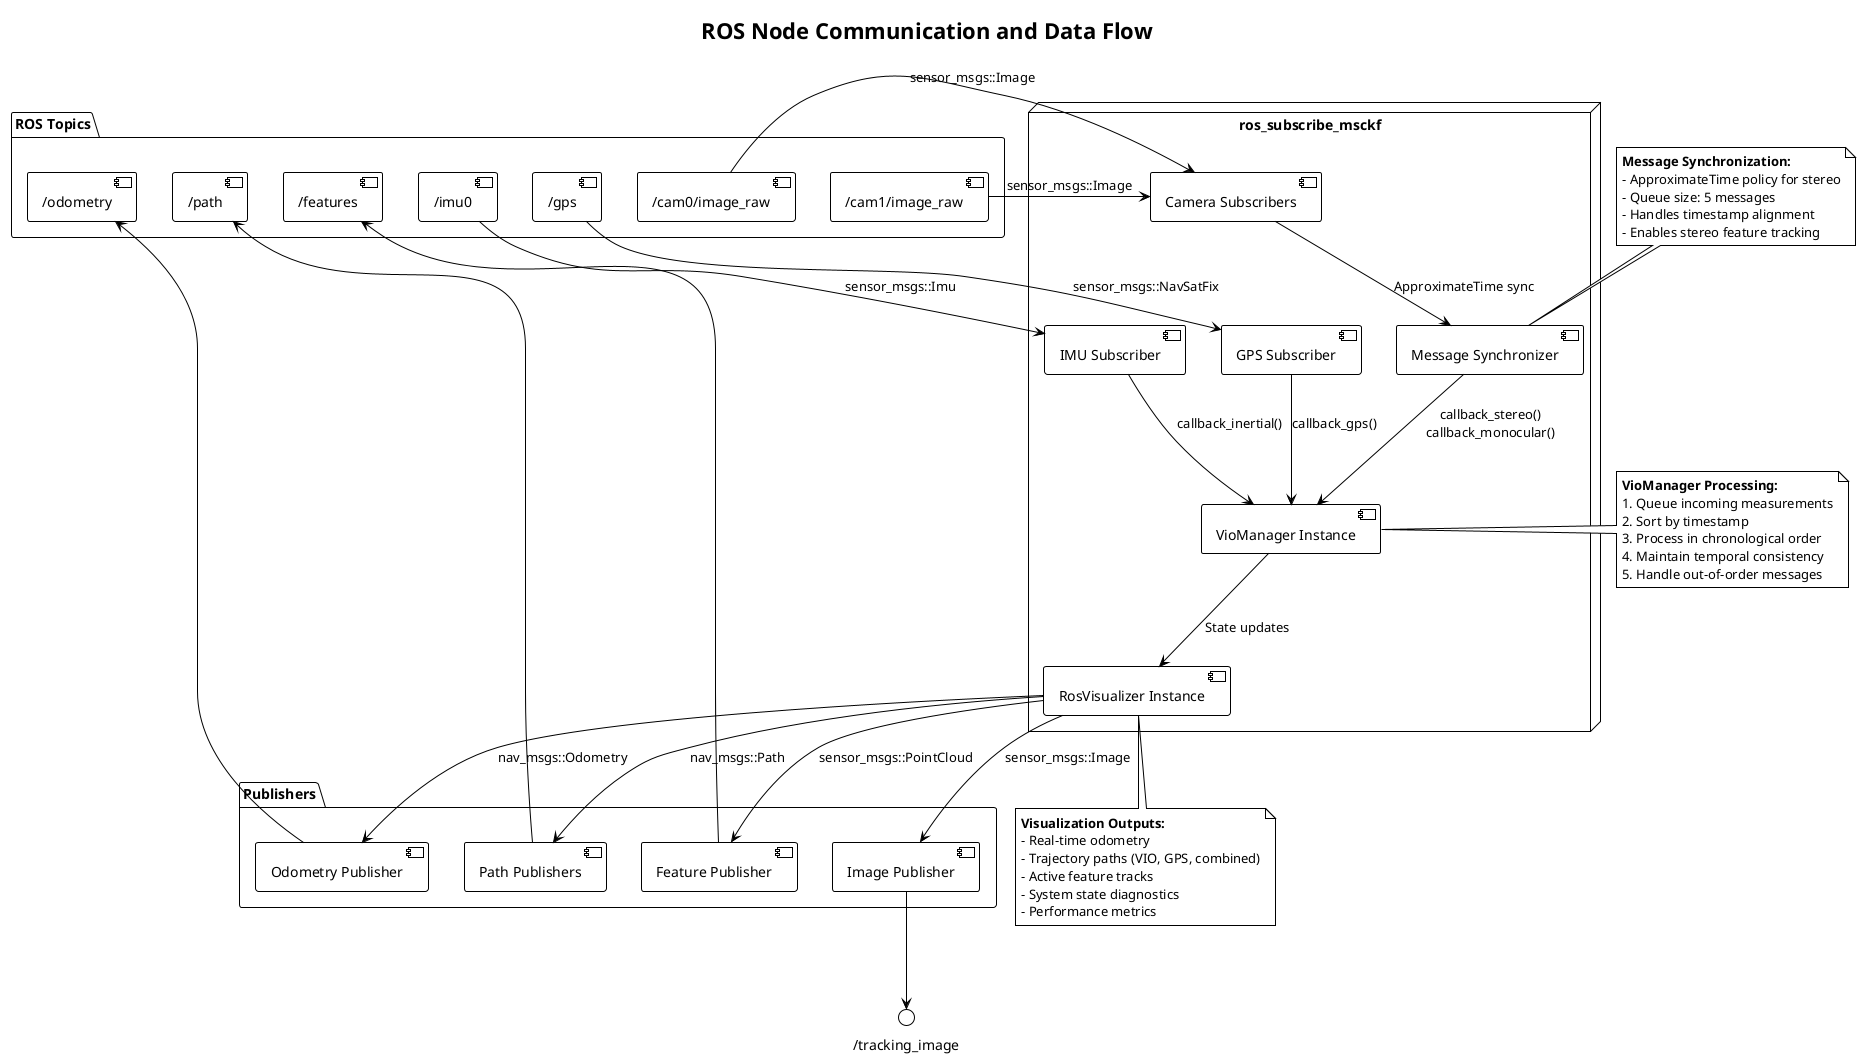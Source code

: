 @startuml ros_node_interactions
!theme plain
title ROS Node Communication and Data Flow

package "ROS Topics" {
  component "/imu0" as imu_topic
  component "/cam0/image_raw" as cam0_topic
  component "/cam1/image_raw" as cam1_topic  
  component "/gps" as gps_topic
  component "/odometry" as odom_topic
  component "/path" as path_topic
  component "/features" as feat_topic
}

node "ros_subscribe_msckf" as main_node {
  component "IMU Subscriber" as imu_sub
  component "Camera Subscribers" as cam_subs
  component "GPS Subscriber" as gps_sub
  component "Message Synchronizer" as sync
  component "VioManager Instance" as vio_mgr
  component "RosVisualizer Instance" as viz
}

package "Publishers" {
  component "Odometry Publisher" as odom_pub
  component "Path Publishers" as path_pub
  component "Feature Publisher" as feat_pub
  component "Image Publisher" as img_pub
}

' Input connections
imu_topic --> imu_sub : sensor_msgs::Imu
cam0_topic --> cam_subs : sensor_msgs::Image
cam1_topic --> cam_subs : sensor_msgs::Image
gps_topic --> gps_sub : sensor_msgs::NavSatFix

' Internal node flow
imu_sub --> vio_mgr : callback_inertial()
cam_subs --> sync : ApproximateTime sync
sync --> vio_mgr : callback_stereo()\ncallback_monocular()
gps_sub --> vio_mgr : callback_gps()

vio_mgr --> viz : State updates
viz --> odom_pub : nav_msgs::Odometry
viz --> path_pub : nav_msgs::Path
viz --> feat_pub : sensor_msgs::PointCloud
viz --> img_pub : sensor_msgs::Image

' Output connections
odom_pub --> odom_topic
path_pub --> path_topic
feat_pub --> feat_topic
img_pub --> "/tracking_image"

note top of sync
  **Message Synchronization:**
  - ApproximateTime policy for stereo
  - Queue size: 5 messages
  - Handles timestamp alignment
  - Enables stereo feature tracking
end note

note right of vio_mgr
  **VioManager Processing:**
  1. Queue incoming measurements
  2. Sort by timestamp
  3. Process in chronological order
  4. Maintain temporal consistency
  5. Handle out-of-order messages
end note

note bottom of viz
  **Visualization Outputs:**
  - Real-time odometry
  - Trajectory paths (VIO, GPS, combined)
  - Active feature tracks
  - System state diagnostics
  - Performance metrics
end note

@enduml
